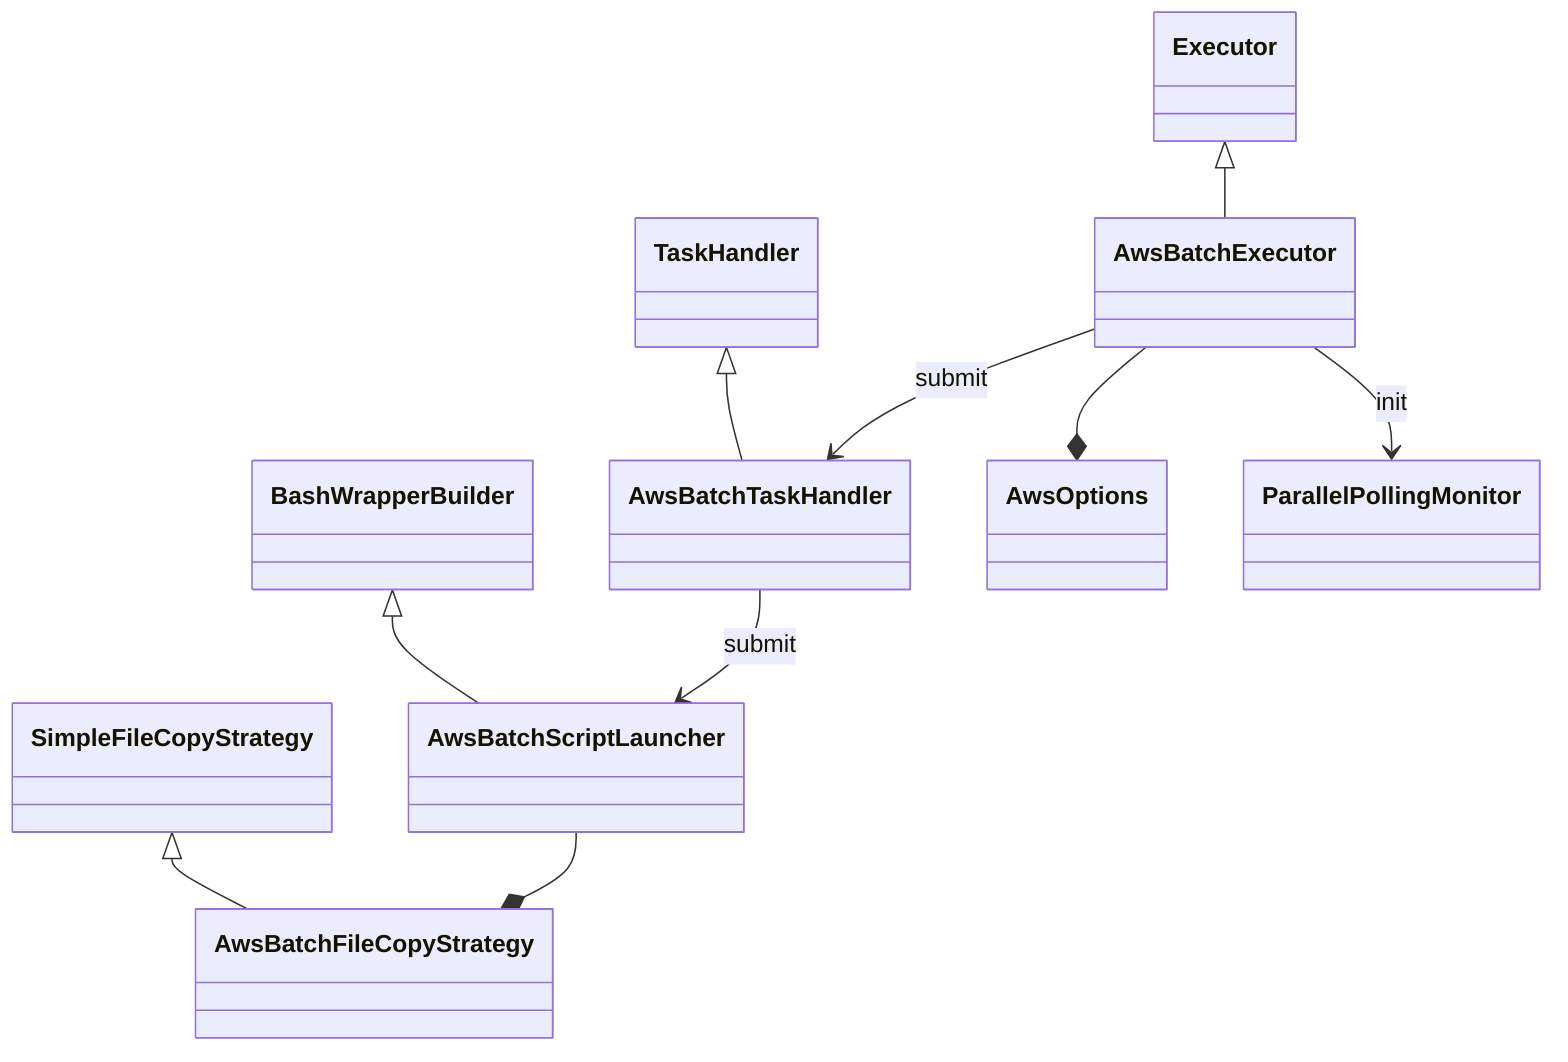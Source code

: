 classDiagram
    %%
    %% nextflow.cloud.aws
    %%
    Executor <|-- AwsBatchExecutor
    TaskHandler <|-- AwsBatchTaskHandler
    BashWrapperBuilder <|-- AwsBatchScriptLauncher

    AwsBatchExecutor --* AwsOptions

    AwsBatchExecutor --> ParallelPollingMonitor : init
    AwsBatchExecutor --> AwsBatchTaskHandler : submit
    AwsBatchTaskHandler --> AwsBatchScriptLauncher : submit

    SimpleFileCopyStrategy <|-- AwsBatchFileCopyStrategy
    AwsBatchScriptLauncher --* AwsBatchFileCopyStrategy
